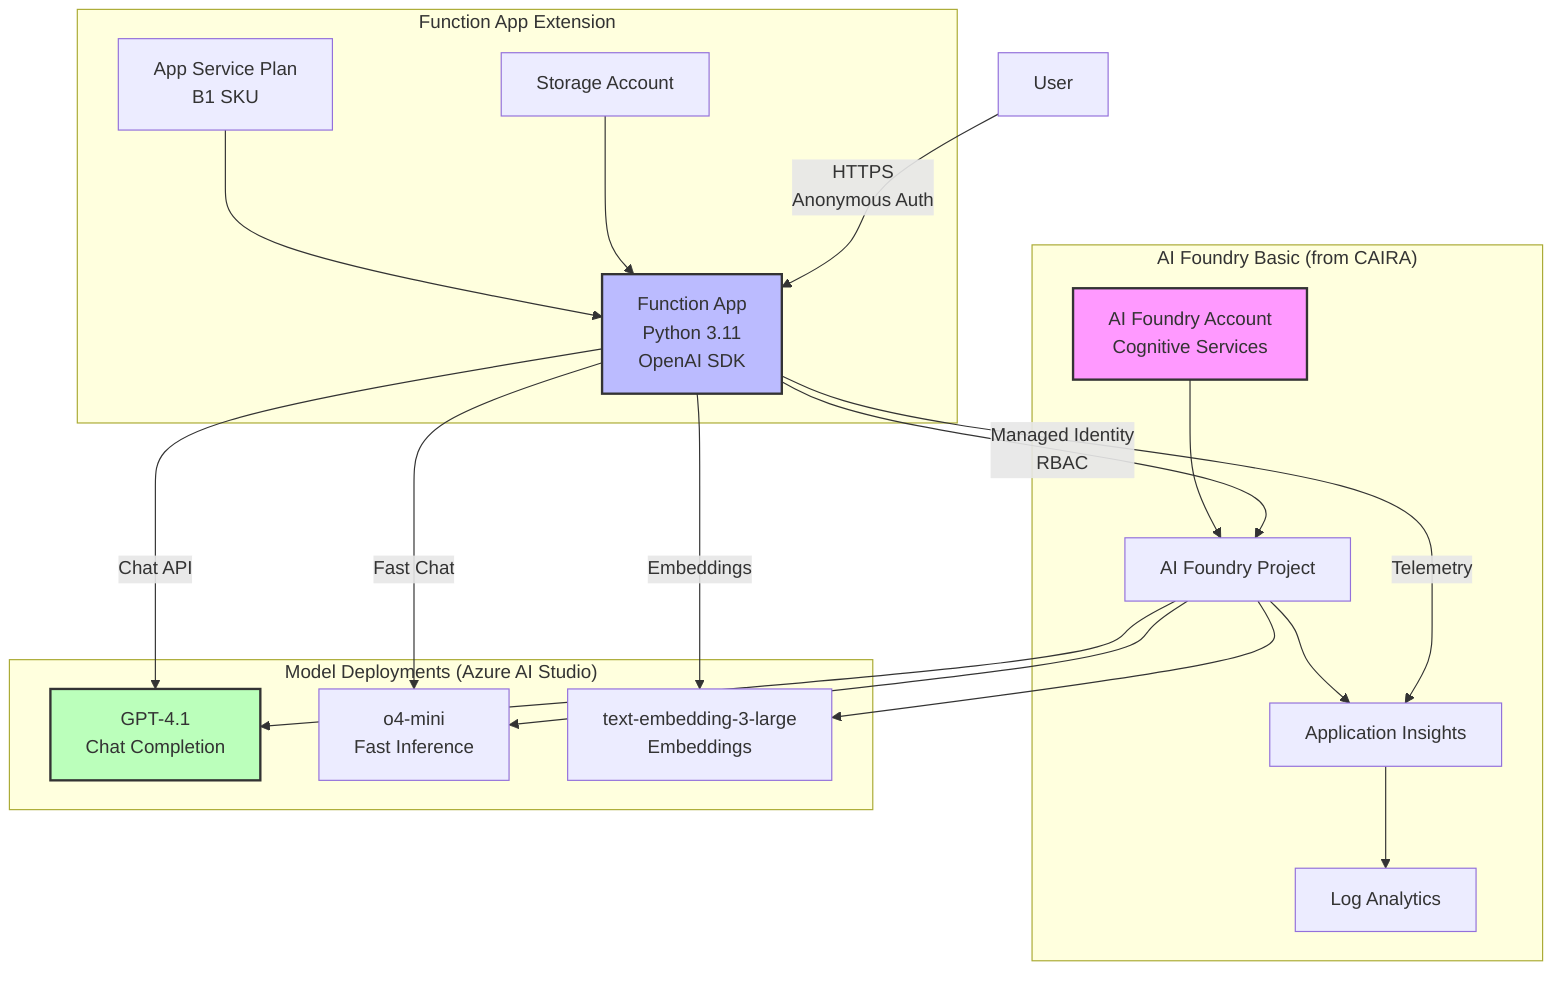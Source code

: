 graph TB
    subgraph "AI Foundry Basic (from CAIRA)"
        AIF[AI Foundry Account<br/>Cognitive Services]
        AIP[AI Foundry Project]
        AI[Application Insights]
        LAW[Log Analytics]

        AIF --> AIP
        AIP --> AI
        AI --> LAW
    end

    subgraph "Function App Extension"
        FA[Function App<br/>Python 3.11<br/>OpenAI SDK]
        ASP[App Service Plan<br/>B1 SKU]
        SA[Storage Account]

        ASP --> FA
        SA --> FA
    end

    subgraph "Model Deployments (Azure AI Studio)"
        MD1[GPT-4.1<br/>Chat Completion]
        MD2[o4-mini<br/>Fast Inference]
        MD3[text-embedding-3-large<br/>Embeddings]

        AIP --> MD1
        AIP --> MD2
        AIP --> MD3
    end

    FA -->|Managed Identity<br/>RBAC| AIP
    FA -->|Telemetry| AI

    User[User] -->|HTTPS<br/>Anonymous Auth| FA
    FA -->|Chat API| MD1
    FA -->|Fast Chat| MD2
    FA -->|Embeddings| MD3

    style AIF fill:#f9f,stroke:#333,stroke-width:2px
    style FA fill:#bbf,stroke:#333,stroke-width:2px
    style MD1 fill:#bfb,stroke:#333,stroke-width:2px